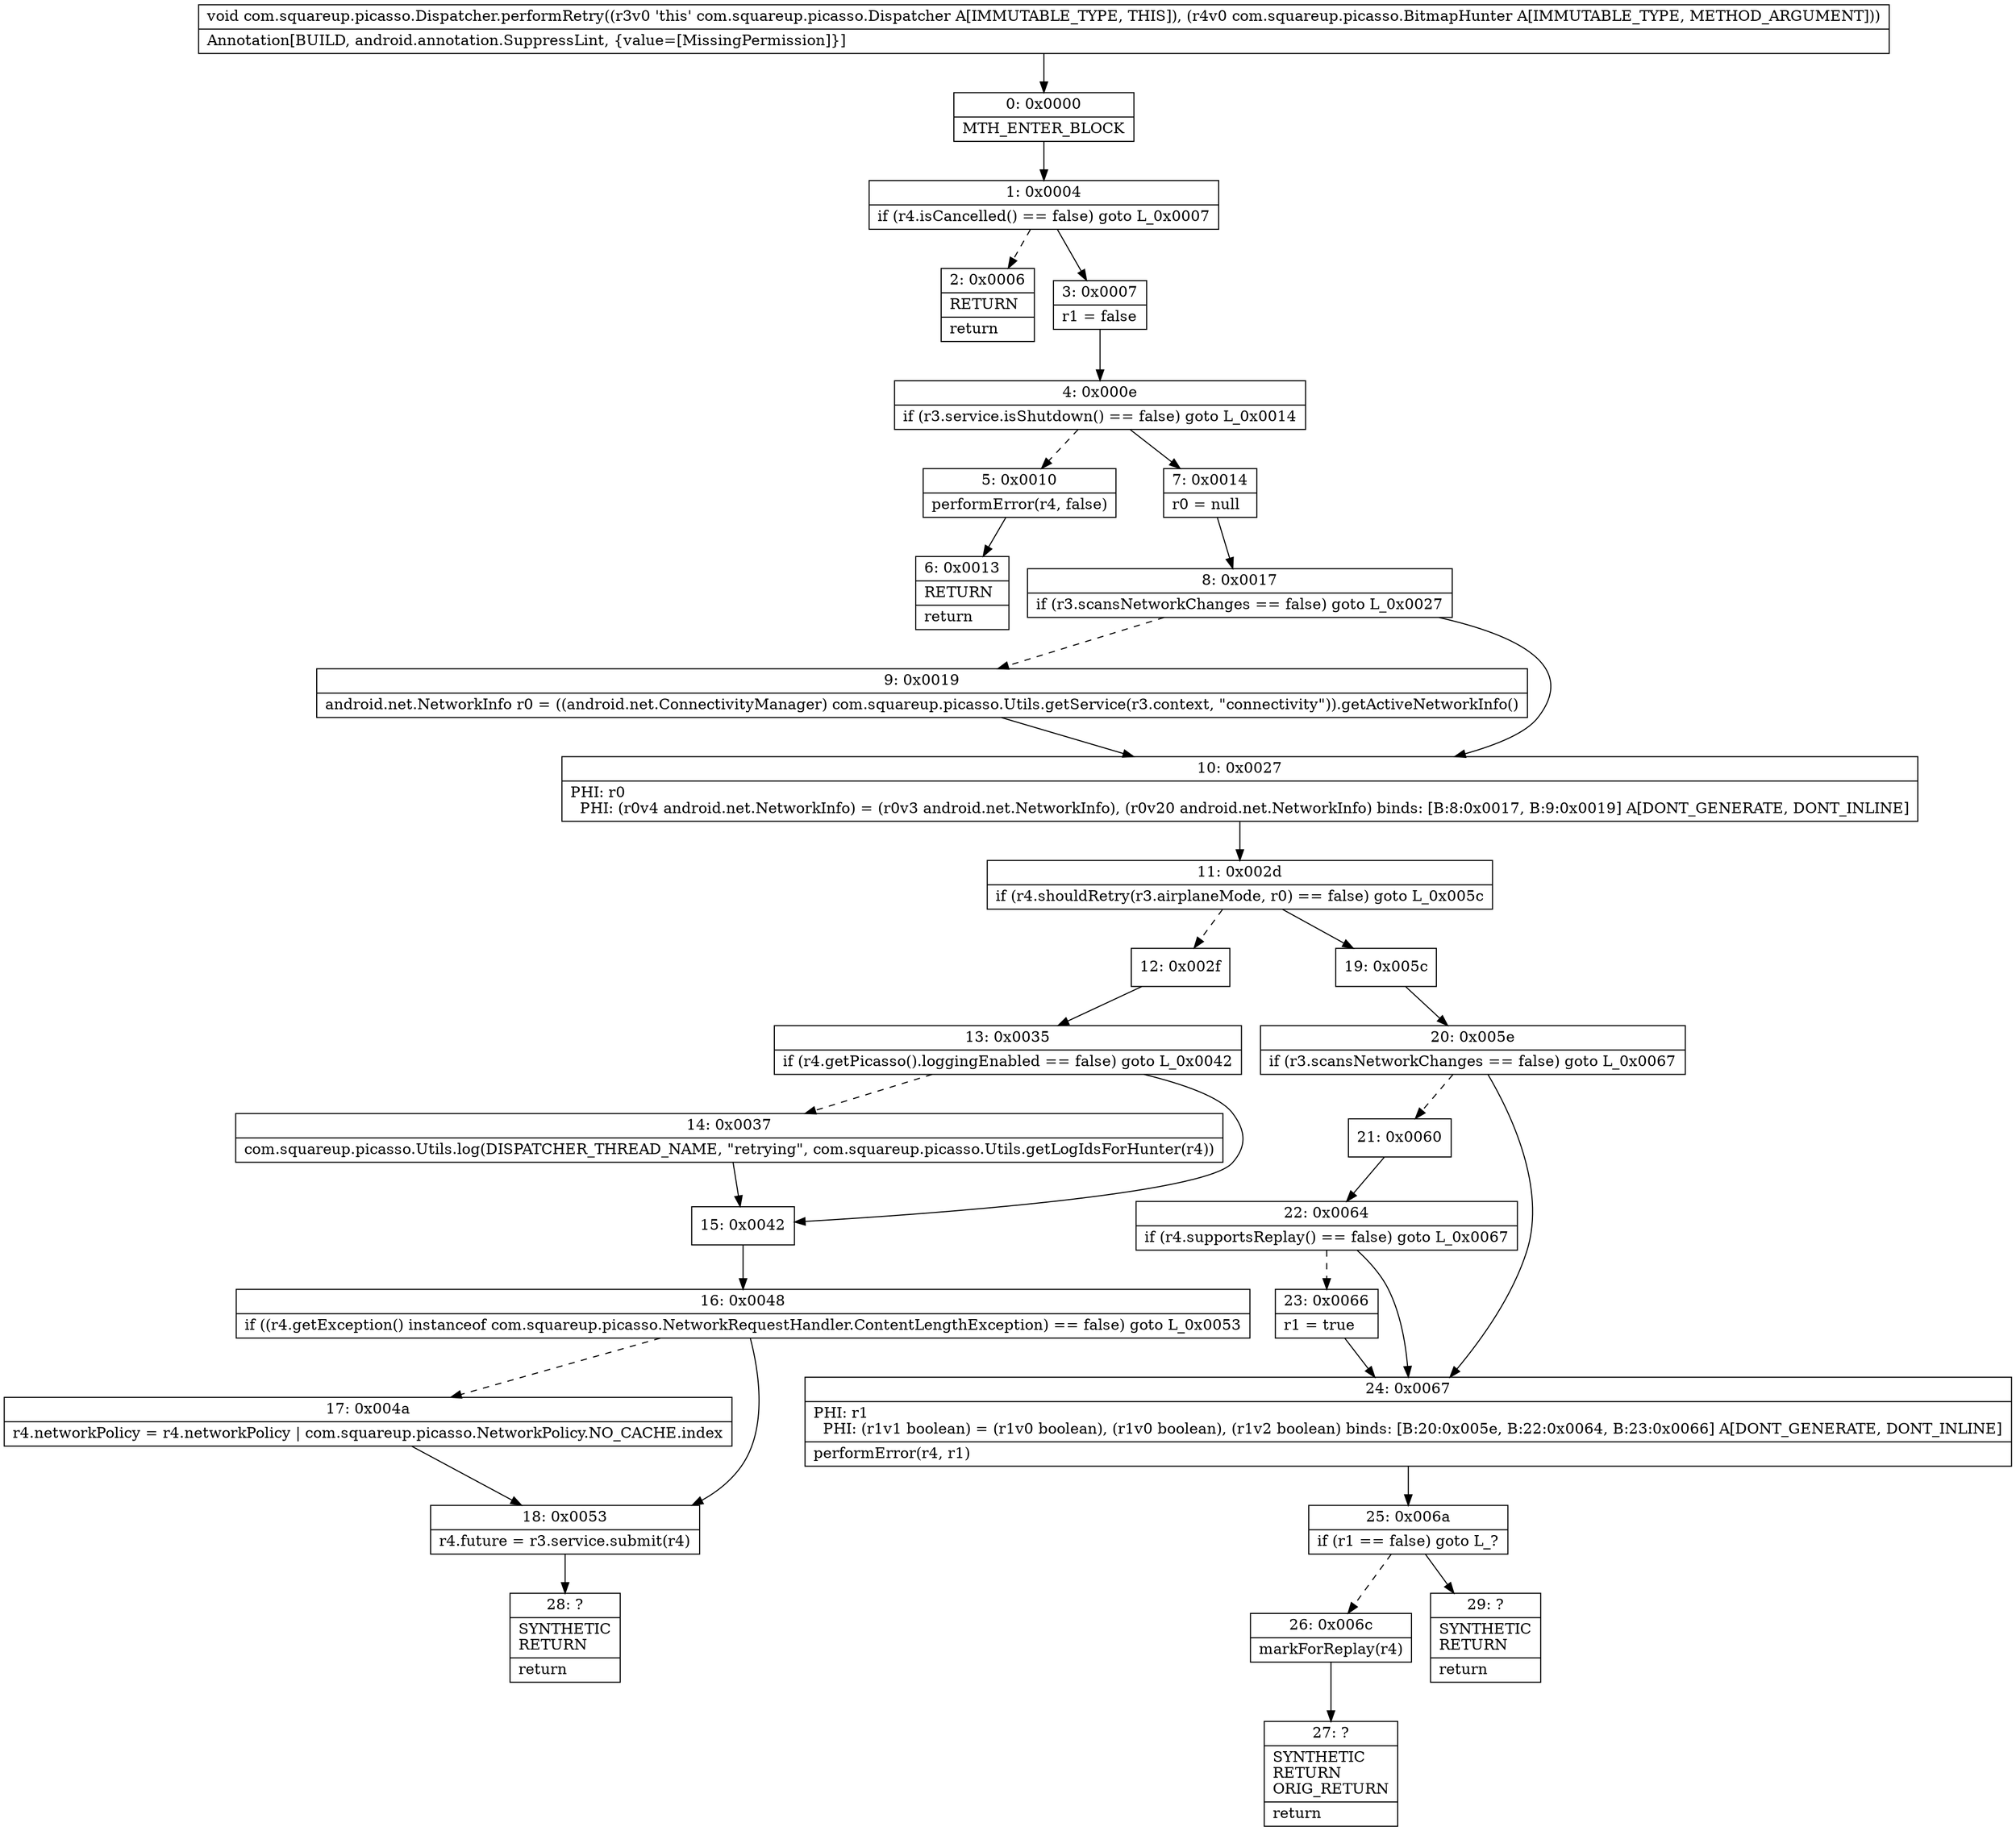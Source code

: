 digraph "CFG forcom.squareup.picasso.Dispatcher.performRetry(Lcom\/squareup\/picasso\/BitmapHunter;)V" {
Node_0 [shape=record,label="{0\:\ 0x0000|MTH_ENTER_BLOCK\l}"];
Node_1 [shape=record,label="{1\:\ 0x0004|if (r4.isCancelled() == false) goto L_0x0007\l}"];
Node_2 [shape=record,label="{2\:\ 0x0006|RETURN\l|return\l}"];
Node_3 [shape=record,label="{3\:\ 0x0007|r1 = false\l}"];
Node_4 [shape=record,label="{4\:\ 0x000e|if (r3.service.isShutdown() == false) goto L_0x0014\l}"];
Node_5 [shape=record,label="{5\:\ 0x0010|performError(r4, false)\l}"];
Node_6 [shape=record,label="{6\:\ 0x0013|RETURN\l|return\l}"];
Node_7 [shape=record,label="{7\:\ 0x0014|r0 = null\l}"];
Node_8 [shape=record,label="{8\:\ 0x0017|if (r3.scansNetworkChanges == false) goto L_0x0027\l}"];
Node_9 [shape=record,label="{9\:\ 0x0019|android.net.NetworkInfo r0 = ((android.net.ConnectivityManager) com.squareup.picasso.Utils.getService(r3.context, \"connectivity\")).getActiveNetworkInfo()\l}"];
Node_10 [shape=record,label="{10\:\ 0x0027|PHI: r0 \l  PHI: (r0v4 android.net.NetworkInfo) = (r0v3 android.net.NetworkInfo), (r0v20 android.net.NetworkInfo) binds: [B:8:0x0017, B:9:0x0019] A[DONT_GENERATE, DONT_INLINE]\l}"];
Node_11 [shape=record,label="{11\:\ 0x002d|if (r4.shouldRetry(r3.airplaneMode, r0) == false) goto L_0x005c\l}"];
Node_12 [shape=record,label="{12\:\ 0x002f}"];
Node_13 [shape=record,label="{13\:\ 0x0035|if (r4.getPicasso().loggingEnabled == false) goto L_0x0042\l}"];
Node_14 [shape=record,label="{14\:\ 0x0037|com.squareup.picasso.Utils.log(DISPATCHER_THREAD_NAME, \"retrying\", com.squareup.picasso.Utils.getLogIdsForHunter(r4))\l}"];
Node_15 [shape=record,label="{15\:\ 0x0042}"];
Node_16 [shape=record,label="{16\:\ 0x0048|if ((r4.getException() instanceof com.squareup.picasso.NetworkRequestHandler.ContentLengthException) == false) goto L_0x0053\l}"];
Node_17 [shape=record,label="{17\:\ 0x004a|r4.networkPolicy = r4.networkPolicy \| com.squareup.picasso.NetworkPolicy.NO_CACHE.index\l}"];
Node_18 [shape=record,label="{18\:\ 0x0053|r4.future = r3.service.submit(r4)\l}"];
Node_19 [shape=record,label="{19\:\ 0x005c}"];
Node_20 [shape=record,label="{20\:\ 0x005e|if (r3.scansNetworkChanges == false) goto L_0x0067\l}"];
Node_21 [shape=record,label="{21\:\ 0x0060}"];
Node_22 [shape=record,label="{22\:\ 0x0064|if (r4.supportsReplay() == false) goto L_0x0067\l}"];
Node_23 [shape=record,label="{23\:\ 0x0066|r1 = true\l}"];
Node_24 [shape=record,label="{24\:\ 0x0067|PHI: r1 \l  PHI: (r1v1 boolean) = (r1v0 boolean), (r1v0 boolean), (r1v2 boolean) binds: [B:20:0x005e, B:22:0x0064, B:23:0x0066] A[DONT_GENERATE, DONT_INLINE]\l|performError(r4, r1)\l}"];
Node_25 [shape=record,label="{25\:\ 0x006a|if (r1 == false) goto L_?\l}"];
Node_26 [shape=record,label="{26\:\ 0x006c|markForReplay(r4)\l}"];
Node_27 [shape=record,label="{27\:\ ?|SYNTHETIC\lRETURN\lORIG_RETURN\l|return\l}"];
Node_28 [shape=record,label="{28\:\ ?|SYNTHETIC\lRETURN\l|return\l}"];
Node_29 [shape=record,label="{29\:\ ?|SYNTHETIC\lRETURN\l|return\l}"];
MethodNode[shape=record,label="{void com.squareup.picasso.Dispatcher.performRetry((r3v0 'this' com.squareup.picasso.Dispatcher A[IMMUTABLE_TYPE, THIS]), (r4v0 com.squareup.picasso.BitmapHunter A[IMMUTABLE_TYPE, METHOD_ARGUMENT]))  | Annotation[BUILD, android.annotation.SuppressLint, \{value=[MissingPermission]\}]\l}"];
MethodNode -> Node_0;
Node_0 -> Node_1;
Node_1 -> Node_2[style=dashed];
Node_1 -> Node_3;
Node_3 -> Node_4;
Node_4 -> Node_5[style=dashed];
Node_4 -> Node_7;
Node_5 -> Node_6;
Node_7 -> Node_8;
Node_8 -> Node_9[style=dashed];
Node_8 -> Node_10;
Node_9 -> Node_10;
Node_10 -> Node_11;
Node_11 -> Node_12[style=dashed];
Node_11 -> Node_19;
Node_12 -> Node_13;
Node_13 -> Node_14[style=dashed];
Node_13 -> Node_15;
Node_14 -> Node_15;
Node_15 -> Node_16;
Node_16 -> Node_17[style=dashed];
Node_16 -> Node_18;
Node_17 -> Node_18;
Node_18 -> Node_28;
Node_19 -> Node_20;
Node_20 -> Node_21[style=dashed];
Node_20 -> Node_24;
Node_21 -> Node_22;
Node_22 -> Node_23[style=dashed];
Node_22 -> Node_24;
Node_23 -> Node_24;
Node_24 -> Node_25;
Node_25 -> Node_26[style=dashed];
Node_25 -> Node_29;
Node_26 -> Node_27;
}

